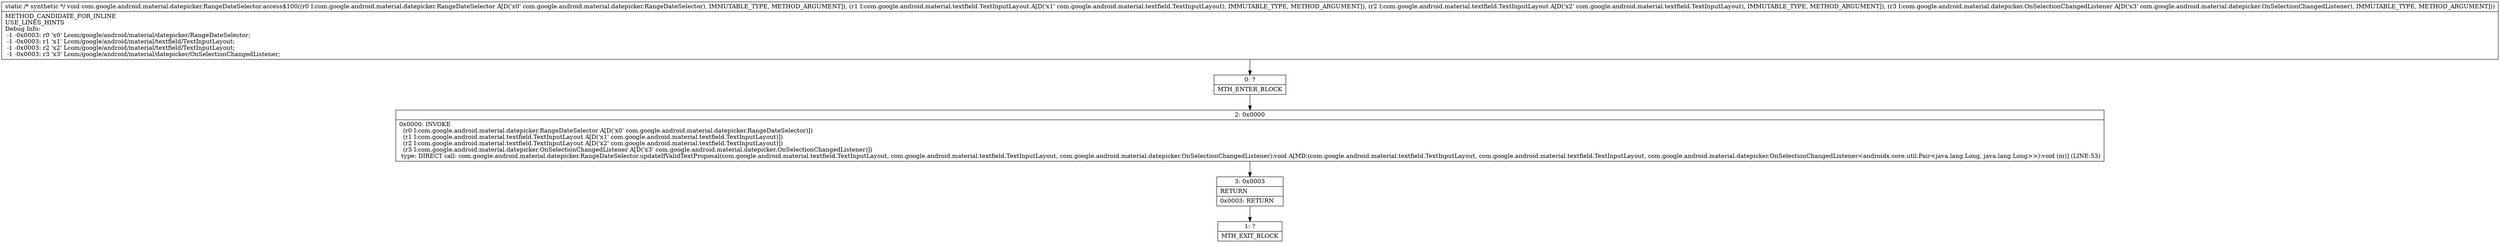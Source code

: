 digraph "CFG forcom.google.android.material.datepicker.RangeDateSelector.access$100(Lcom\/google\/android\/material\/datepicker\/RangeDateSelector;Lcom\/google\/android\/material\/textfield\/TextInputLayout;Lcom\/google\/android\/material\/textfield\/TextInputLayout;Lcom\/google\/android\/material\/datepicker\/OnSelectionChangedListener;)V" {
Node_0 [shape=record,label="{0\:\ ?|MTH_ENTER_BLOCK\l}"];
Node_2 [shape=record,label="{2\:\ 0x0000|0x0000: INVOKE  \l  (r0 I:com.google.android.material.datepicker.RangeDateSelector A[D('x0' com.google.android.material.datepicker.RangeDateSelector)])\l  (r1 I:com.google.android.material.textfield.TextInputLayout A[D('x1' com.google.android.material.textfield.TextInputLayout)])\l  (r2 I:com.google.android.material.textfield.TextInputLayout A[D('x2' com.google.android.material.textfield.TextInputLayout)])\l  (r3 I:com.google.android.material.datepicker.OnSelectionChangedListener A[D('x3' com.google.android.material.datepicker.OnSelectionChangedListener)])\l type: DIRECT call: com.google.android.material.datepicker.RangeDateSelector.updateIfValidTextProposal(com.google.android.material.textfield.TextInputLayout, com.google.android.material.textfield.TextInputLayout, com.google.android.material.datepicker.OnSelectionChangedListener):void A[MD:(com.google.android.material.textfield.TextInputLayout, com.google.android.material.textfield.TextInputLayout, com.google.android.material.datepicker.OnSelectionChangedListener\<androidx.core.util.Pair\<java.lang.Long, java.lang.Long\>\>):void (m)] (LINE:53)\l}"];
Node_3 [shape=record,label="{3\:\ 0x0003|RETURN\l|0x0003: RETURN   \l}"];
Node_1 [shape=record,label="{1\:\ ?|MTH_EXIT_BLOCK\l}"];
MethodNode[shape=record,label="{static \/* synthetic *\/ void com.google.android.material.datepicker.RangeDateSelector.access$100((r0 I:com.google.android.material.datepicker.RangeDateSelector A[D('x0' com.google.android.material.datepicker.RangeDateSelector), IMMUTABLE_TYPE, METHOD_ARGUMENT]), (r1 I:com.google.android.material.textfield.TextInputLayout A[D('x1' com.google.android.material.textfield.TextInputLayout), IMMUTABLE_TYPE, METHOD_ARGUMENT]), (r2 I:com.google.android.material.textfield.TextInputLayout A[D('x2' com.google.android.material.textfield.TextInputLayout), IMMUTABLE_TYPE, METHOD_ARGUMENT]), (r3 I:com.google.android.material.datepicker.OnSelectionChangedListener A[D('x3' com.google.android.material.datepicker.OnSelectionChangedListener), IMMUTABLE_TYPE, METHOD_ARGUMENT]))  | METHOD_CANDIDATE_FOR_INLINE\lUSE_LINES_HINTS\lDebug Info:\l  \-1 \-0x0003: r0 'x0' Lcom\/google\/android\/material\/datepicker\/RangeDateSelector;\l  \-1 \-0x0003: r1 'x1' Lcom\/google\/android\/material\/textfield\/TextInputLayout;\l  \-1 \-0x0003: r2 'x2' Lcom\/google\/android\/material\/textfield\/TextInputLayout;\l  \-1 \-0x0003: r3 'x3' Lcom\/google\/android\/material\/datepicker\/OnSelectionChangedListener;\l}"];
MethodNode -> Node_0;Node_0 -> Node_2;
Node_2 -> Node_3;
Node_3 -> Node_1;
}

